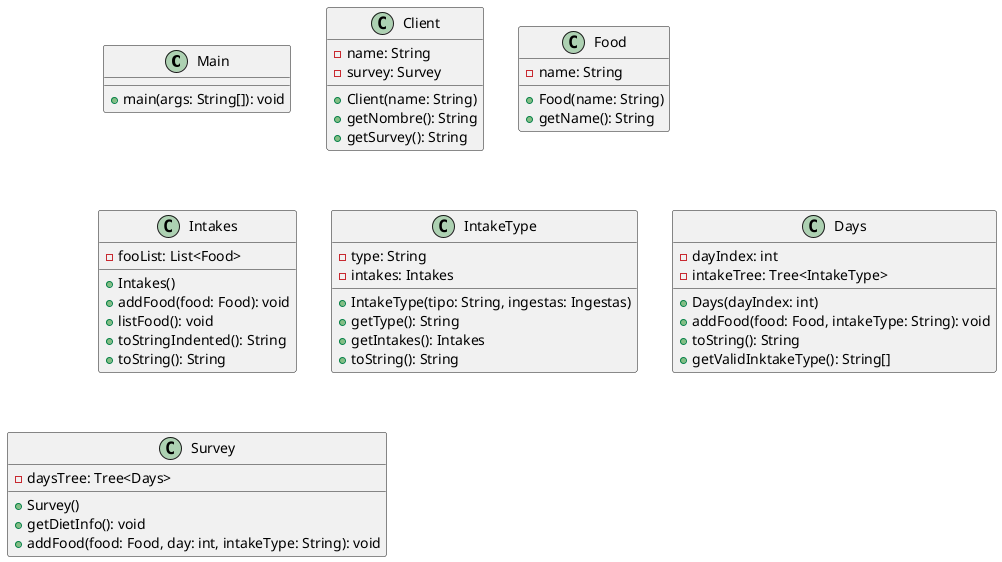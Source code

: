 @startuml
class Main {
    +main(args: String[]): void
}

class Client {
    -name: String
    -survey: Survey

    +Client(name: String)
    +getNombre(): String
    +getSurvey(): String
}

class Food {
    -name: String

    +Food(name: String)
    +getName(): String
}

class Intakes {
    -fooList: List<Food>

    +Intakes()
    +addFood(food: Food): void
    +listFood(): void
    +toStringIndented(): String
    +toString(): String
    
}

class IntakeType {
    -type: String
    -intakes: Intakes

    +IntakeType(tipo: String, ingestas: Ingestas)
    +getType(): String
    +getIntakes(): Intakes
    +toString(): String
}

class Days {
    -dayIndex: int
    -intakeTree: Tree<IntakeType>

    +Days(dayIndex: int)
    +addFood(food: Food, intakeType: String): void
    +toString(): String
    +getValidInktakeType(): String[]
}

class Survey {
    -daysTree: Tree<Days>

    +Survey()
    +getDietInfo(): void
    +addFood(food: Food, day: int, intakeType: String): void
}